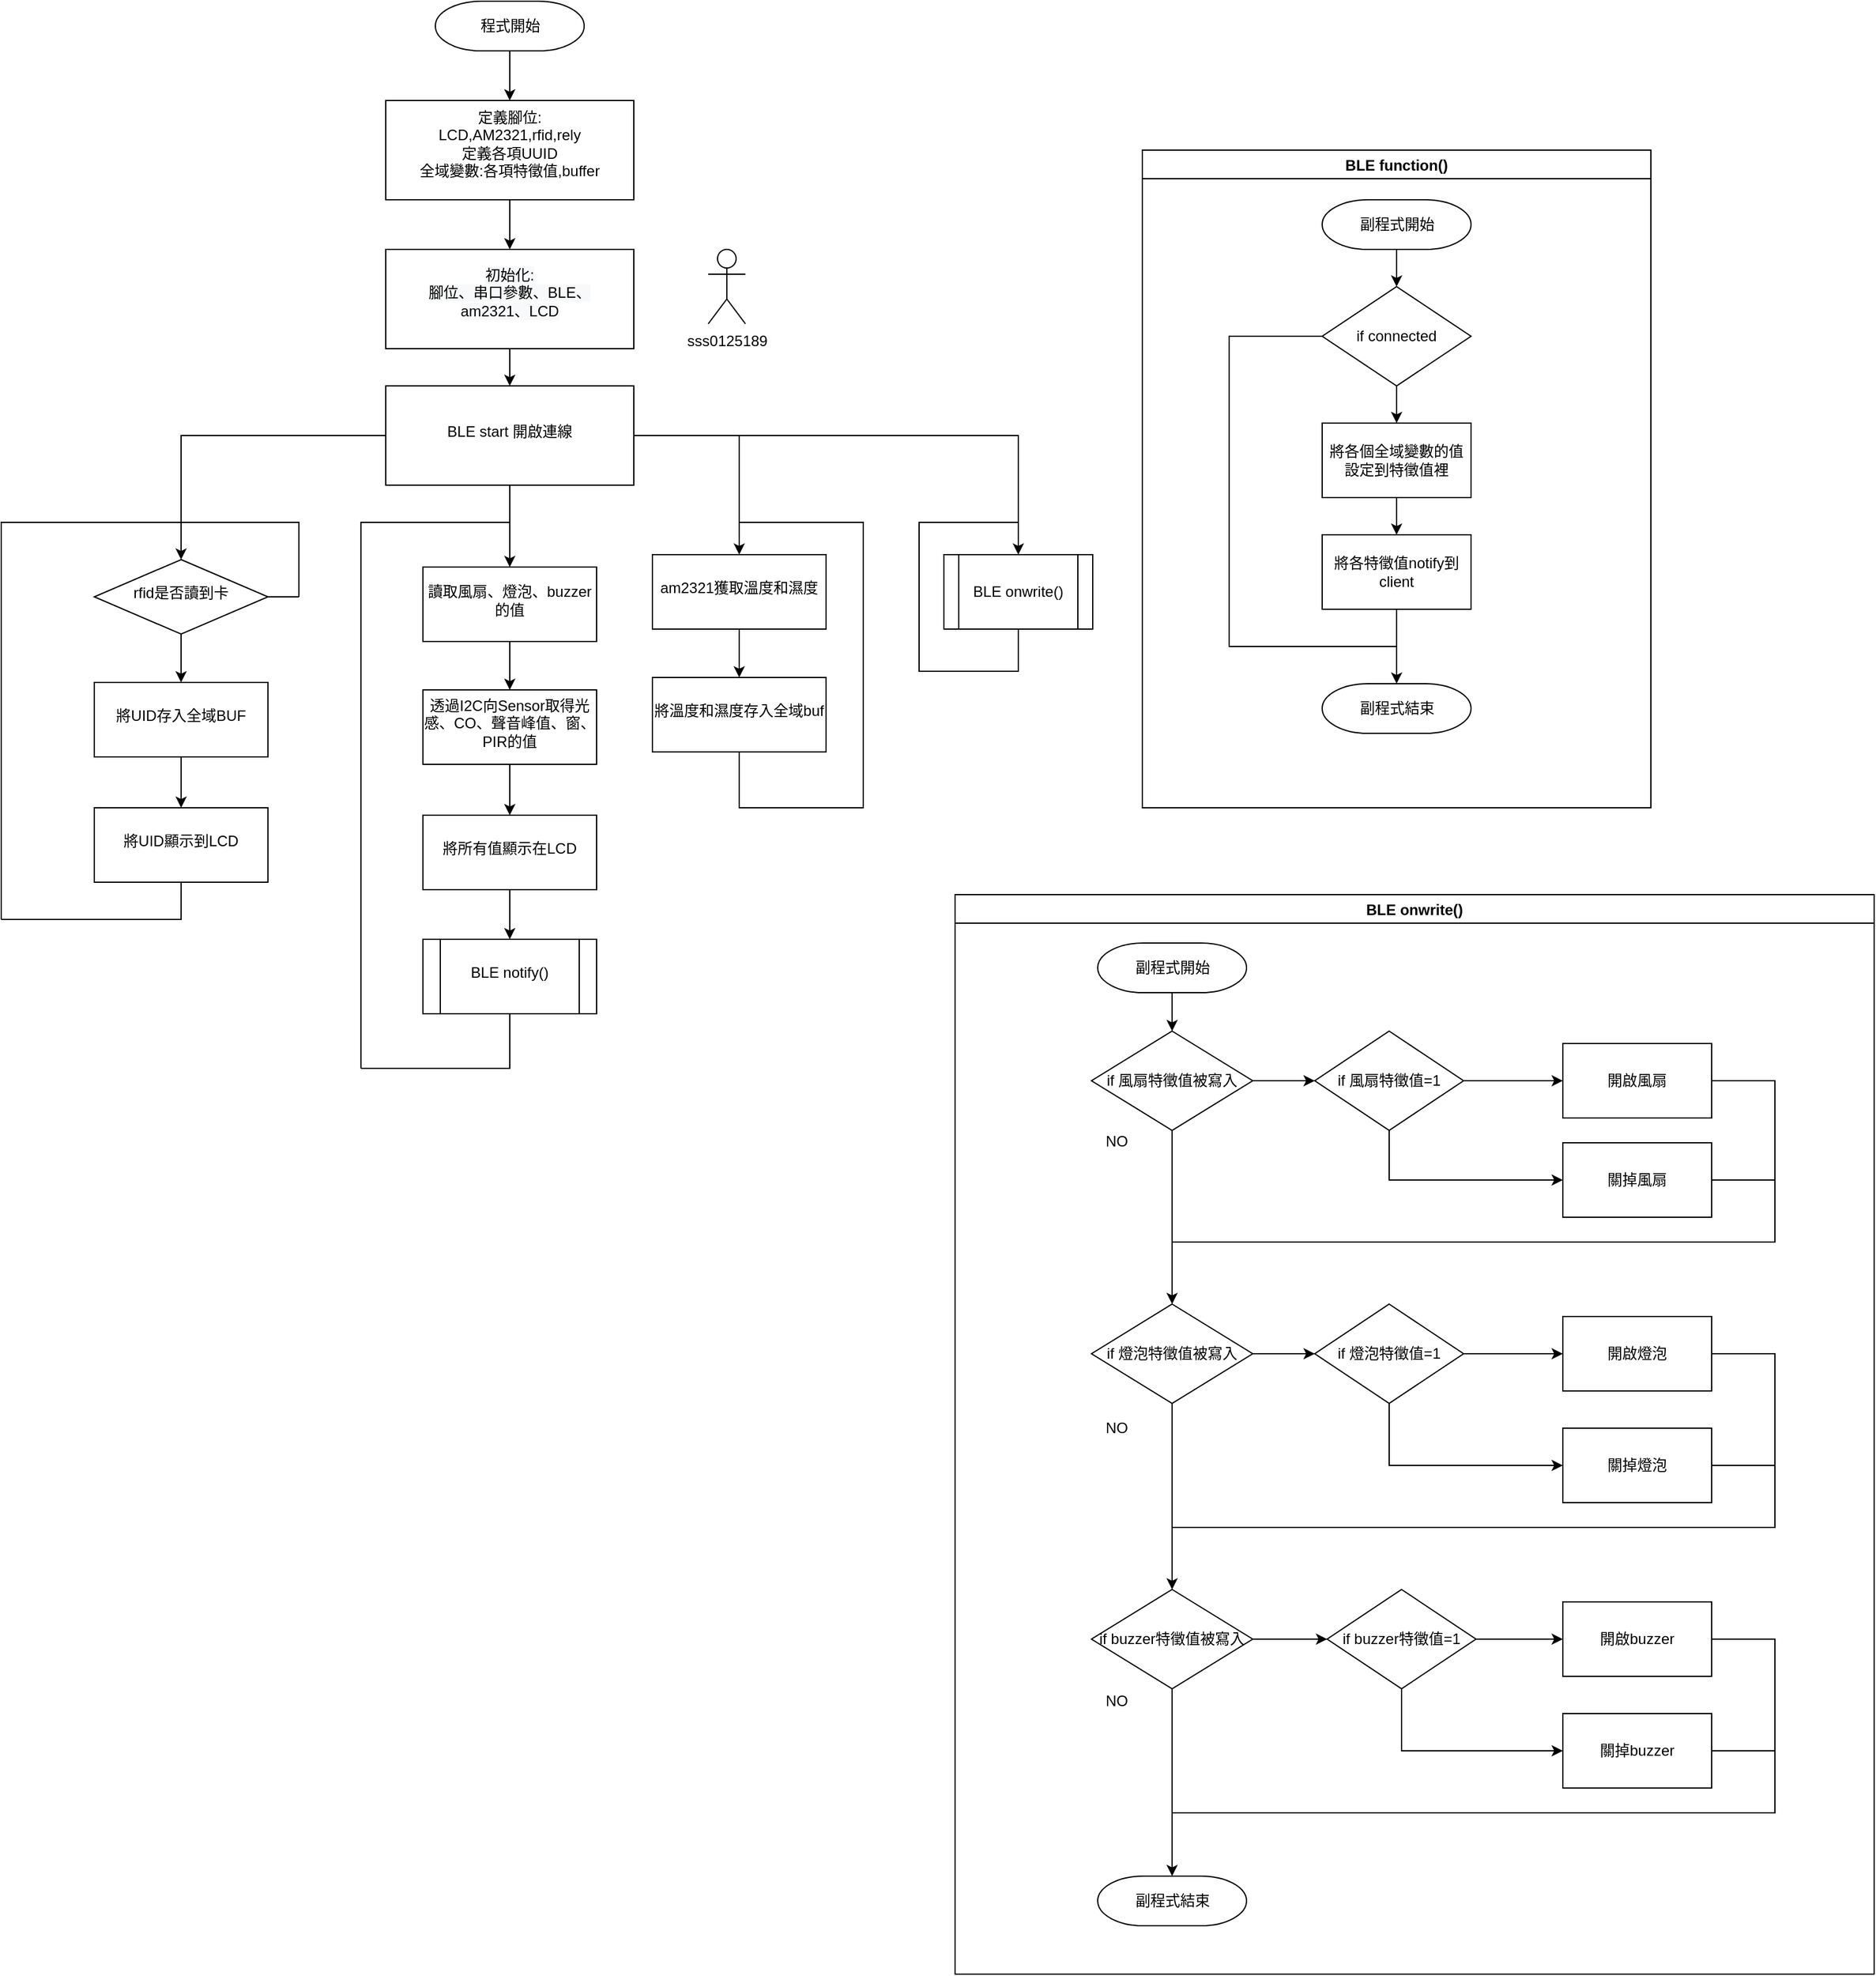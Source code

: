 <mxfile version="17.4.0" type="github">
  <diagram id="6a731a19-8d31-9384-78a2-239565b7b9f0" name="Page-1">
    <mxGraphModel dx="615" dy="277" grid="1" gridSize="10" guides="1" tooltips="1" connect="1" arrows="1" fold="1" page="1" pageScale="1" pageWidth="1169" pageHeight="827" background="none" math="0" shadow="0">
      <root>
        <mxCell id="0" />
        <mxCell id="1" parent="0" />
        <mxCell id="1aZu8xEIpY2yHkB9_vt9-59" style="edgeStyle=orthogonalEdgeStyle;rounded=0;orthogonalLoop=1;jettySize=auto;html=1;entryX=0.5;entryY=0;entryDx=0;entryDy=0;fontSize=12;" edge="1" parent="1" source="1aZu8xEIpY2yHkB9_vt9-55" target="1aZu8xEIpY2yHkB9_vt9-56">
          <mxGeometry relative="1" as="geometry" />
        </mxCell>
        <mxCell id="1aZu8xEIpY2yHkB9_vt9-55" value="程式開始" style="shape=mxgraph.flowchart.terminator;strokeWidth=1;gradientDirection=north;fontStyle=0;html=1;fillColor=default;strokeColor=default;fontSize=12;" vertex="1" parent="1">
          <mxGeometry x="410" y="40" width="120" height="40" as="geometry" />
        </mxCell>
        <mxCell id="1aZu8xEIpY2yHkB9_vt9-113" value="" style="edgeStyle=orthogonalEdgeStyle;rounded=0;orthogonalLoop=1;jettySize=auto;html=1;fontSize=12;" edge="1" parent="1" source="1aZu8xEIpY2yHkB9_vt9-56" target="1aZu8xEIpY2yHkB9_vt9-112">
          <mxGeometry relative="1" as="geometry" />
        </mxCell>
        <mxCell id="1aZu8xEIpY2yHkB9_vt9-56" value="定義腳位:&lt;br style=&quot;font-size: 12px;&quot;&gt;LCD,AM2321,rfid,rely&lt;br style=&quot;font-size: 12px;&quot;&gt;定義各項UUID&lt;br style=&quot;font-size: 12px;&quot;&gt;全域變數:各項特徵值,buffer" style="rounded=0;whiteSpace=wrap;html=1;align=center;spacingTop=-11;fontSize=12;" vertex="1" parent="1">
          <mxGeometry x="370" y="120" width="200" height="80" as="geometry" />
        </mxCell>
        <mxCell id="1aZu8xEIpY2yHkB9_vt9-68" value="" style="edgeStyle=orthogonalEdgeStyle;rounded=0;orthogonalLoop=1;jettySize=auto;html=1;fontSize=12;" edge="1" parent="1" source="1aZu8xEIpY2yHkB9_vt9-58" target="1aZu8xEIpY2yHkB9_vt9-67">
          <mxGeometry relative="1" as="geometry">
            <Array as="points">
              <mxPoint x="205" y="390" />
            </Array>
          </mxGeometry>
        </mxCell>
        <mxCell id="1aZu8xEIpY2yHkB9_vt9-74" value="" style="edgeStyle=orthogonalEdgeStyle;rounded=0;orthogonalLoop=1;jettySize=auto;html=1;entryX=0.5;entryY=0;entryDx=0;entryDy=0;fontSize=12;" edge="1" parent="1" source="1aZu8xEIpY2yHkB9_vt9-58" target="1aZu8xEIpY2yHkB9_vt9-73">
          <mxGeometry relative="1" as="geometry" />
        </mxCell>
        <mxCell id="1aZu8xEIpY2yHkB9_vt9-93" value="" style="edgeStyle=orthogonalEdgeStyle;rounded=0;orthogonalLoop=1;jettySize=auto;html=1;fontSize=12;" edge="1" parent="1" source="1aZu8xEIpY2yHkB9_vt9-58" target="1aZu8xEIpY2yHkB9_vt9-92">
          <mxGeometry relative="1" as="geometry" />
        </mxCell>
        <mxCell id="1aZu8xEIpY2yHkB9_vt9-156" style="edgeStyle=orthogonalEdgeStyle;rounded=0;orthogonalLoop=1;jettySize=auto;html=1;exitX=1;exitY=0.5;exitDx=0;exitDy=0;fontSize=12;" edge="1" parent="1" source="1aZu8xEIpY2yHkB9_vt9-58" target="1aZu8xEIpY2yHkB9_vt9-157">
          <mxGeometry relative="1" as="geometry">
            <mxPoint x="870" y="680" as="targetPoint" />
          </mxGeometry>
        </mxCell>
        <mxCell id="1aZu8xEIpY2yHkB9_vt9-58" value="BLE start 開啟連線" style="rounded=0;whiteSpace=wrap;html=1;spacingTop=-7;fontSize=12;" vertex="1" parent="1">
          <mxGeometry x="370" y="350" width="200" height="80" as="geometry" />
        </mxCell>
        <mxCell id="1aZu8xEIpY2yHkB9_vt9-71" value="" style="edgeStyle=orthogonalEdgeStyle;rounded=0;orthogonalLoop=1;jettySize=auto;html=1;fontSize=12;" edge="1" parent="1" source="1aZu8xEIpY2yHkB9_vt9-67" target="1aZu8xEIpY2yHkB9_vt9-70">
          <mxGeometry relative="1" as="geometry" />
        </mxCell>
        <mxCell id="1aZu8xEIpY2yHkB9_vt9-67" value="rfid是否讀到卡" style="rhombus;whiteSpace=wrap;html=1;rounded=0;spacingTop=-7;fontSize=12;" vertex="1" parent="1">
          <mxGeometry x="135.04" y="490" width="140" height="60" as="geometry" />
        </mxCell>
        <mxCell id="1aZu8xEIpY2yHkB9_vt9-95" value="" style="edgeStyle=orthogonalEdgeStyle;rounded=0;orthogonalLoop=1;jettySize=auto;html=1;fontSize=12;" edge="1" parent="1" source="1aZu8xEIpY2yHkB9_vt9-70" target="1aZu8xEIpY2yHkB9_vt9-94">
          <mxGeometry relative="1" as="geometry" />
        </mxCell>
        <mxCell id="1aZu8xEIpY2yHkB9_vt9-70" value="將UID存入全域BUF" style="whiteSpace=wrap;html=1;rounded=0;spacingTop=-7;fontSize=12;" vertex="1" parent="1">
          <mxGeometry x="135.04" y="589" width="140" height="60" as="geometry" />
        </mxCell>
        <mxCell id="1aZu8xEIpY2yHkB9_vt9-82" value="" style="edgeStyle=orthogonalEdgeStyle;rounded=0;orthogonalLoop=1;jettySize=auto;html=1;fontSize=12;" edge="1" parent="1" source="1aZu8xEIpY2yHkB9_vt9-73" target="1aZu8xEIpY2yHkB9_vt9-81">
          <mxGeometry relative="1" as="geometry" />
        </mxCell>
        <mxCell id="1aZu8xEIpY2yHkB9_vt9-73" value="am2321獲取溫度和濕度" style="whiteSpace=wrap;html=1;rounded=0;spacingTop=-7;fontSize=12;" vertex="1" parent="1">
          <mxGeometry x="585" y="486" width="140" height="60" as="geometry" />
        </mxCell>
        <mxCell id="1aZu8xEIpY2yHkB9_vt9-81" value="將溫度和濕度存入全域buf" style="whiteSpace=wrap;html=1;rounded=0;spacingTop=-7;fontSize=12;" vertex="1" parent="1">
          <mxGeometry x="585" y="585" width="140" height="60" as="geometry" />
        </mxCell>
        <mxCell id="1aZu8xEIpY2yHkB9_vt9-100" value="" style="edgeStyle=orthogonalEdgeStyle;rounded=0;orthogonalLoop=1;jettySize=auto;html=1;fontSize=12;" edge="1" parent="1" source="1aZu8xEIpY2yHkB9_vt9-92" target="1aZu8xEIpY2yHkB9_vt9-99">
          <mxGeometry relative="1" as="geometry" />
        </mxCell>
        <mxCell id="1aZu8xEIpY2yHkB9_vt9-92" value="讀取風扇、燈泡、buzzer的值" style="whiteSpace=wrap;html=1;rounded=0;spacingTop=-7;fontSize=12;" vertex="1" parent="1">
          <mxGeometry x="400" y="496" width="140" height="60" as="geometry" />
        </mxCell>
        <mxCell id="1aZu8xEIpY2yHkB9_vt9-94" value="將UID顯示到LCD" style="whiteSpace=wrap;html=1;rounded=0;spacingTop=-7;fontSize=12;" vertex="1" parent="1">
          <mxGeometry x="135.04" y="690" width="140" height="60" as="geometry" />
        </mxCell>
        <mxCell id="1aZu8xEIpY2yHkB9_vt9-102" value="" style="edgeStyle=orthogonalEdgeStyle;rounded=0;orthogonalLoop=1;jettySize=auto;html=1;fontSize=12;" edge="1" parent="1" source="1aZu8xEIpY2yHkB9_vt9-99" target="1aZu8xEIpY2yHkB9_vt9-101">
          <mxGeometry relative="1" as="geometry" />
        </mxCell>
        <mxCell id="1aZu8xEIpY2yHkB9_vt9-99" value="透過I2C向Sensor取得&lt;span style=&quot;font-size: 12px&quot;&gt;光感、CO、聲音峰值、窗、PIR的值&lt;/span&gt;" style="whiteSpace=wrap;html=1;rounded=0;spacingTop=-7;fontSize=12;" vertex="1" parent="1">
          <mxGeometry x="400" y="595" width="140" height="60" as="geometry" />
        </mxCell>
        <mxCell id="1aZu8xEIpY2yHkB9_vt9-104" value="" style="edgeStyle=orthogonalEdgeStyle;rounded=0;orthogonalLoop=1;jettySize=auto;html=1;fontSize=12;" edge="1" parent="1" source="1aZu8xEIpY2yHkB9_vt9-101" target="1aZu8xEIpY2yHkB9_vt9-103">
          <mxGeometry relative="1" as="geometry" />
        </mxCell>
        <mxCell id="1aZu8xEIpY2yHkB9_vt9-101" value="將所有值顯示在LCD" style="whiteSpace=wrap;html=1;rounded=0;spacingTop=-7;fontSize=12;" vertex="1" parent="1">
          <mxGeometry x="400" y="696" width="140" height="60" as="geometry" />
        </mxCell>
        <mxCell id="1aZu8xEIpY2yHkB9_vt9-103" value="BLE notify()" style="shape=process;whiteSpace=wrap;html=1;backgroundOutline=1;rounded=0;spacingTop=-7;" vertex="1" parent="1">
          <mxGeometry x="400" y="796" width="140" height="60" as="geometry" />
        </mxCell>
        <mxCell id="1aZu8xEIpY2yHkB9_vt9-110" value="BLE function()" style="swimlane;fontSize=12;strokeColor=default;strokeWidth=1;fillColor=default;" vertex="1" parent="1">
          <mxGeometry x="980" y="160" width="410" height="530" as="geometry">
            <mxRectangle x="980" y="120" width="110" height="23" as="alternateBounds" />
          </mxGeometry>
        </mxCell>
        <mxCell id="1aZu8xEIpY2yHkB9_vt9-111" value="副程式開始" style="shape=mxgraph.flowchart.terminator;strokeWidth=1;gradientDirection=north;fontStyle=0;html=1;fillColor=default;strokeColor=default;fontSize=12;" vertex="1" parent="1aZu8xEIpY2yHkB9_vt9-110">
          <mxGeometry x="145" y="40" width="120" height="40" as="geometry" />
        </mxCell>
        <mxCell id="1aZu8xEIpY2yHkB9_vt9-192" value="將各個全域變數的值設定到特徵值裡" style="whiteSpace=wrap;html=1;strokeWidth=1;gradientDirection=north;fontStyle=0;" vertex="1" parent="1aZu8xEIpY2yHkB9_vt9-110">
          <mxGeometry x="145" y="220" width="120" height="60" as="geometry" />
        </mxCell>
        <mxCell id="1aZu8xEIpY2yHkB9_vt9-197" value="" style="edgeStyle=none;rounded=0;orthogonalLoop=1;jettySize=auto;html=1;fontSize=12;" edge="1" parent="1aZu8xEIpY2yHkB9_vt9-110" source="1aZu8xEIpY2yHkB9_vt9-193" target="1aZu8xEIpY2yHkB9_vt9-196">
          <mxGeometry relative="1" as="geometry" />
        </mxCell>
        <mxCell id="1aZu8xEIpY2yHkB9_vt9-193" value="將各特徵值notify到client" style="whiteSpace=wrap;html=1;strokeWidth=1;gradientDirection=north;fontStyle=0;" vertex="1" parent="1aZu8xEIpY2yHkB9_vt9-110">
          <mxGeometry x="145" y="310" width="120" height="60" as="geometry" />
        </mxCell>
        <mxCell id="1aZu8xEIpY2yHkB9_vt9-194" value="" style="edgeStyle=none;rounded=0;orthogonalLoop=1;jettySize=auto;html=1;fontSize=12;" edge="1" parent="1aZu8xEIpY2yHkB9_vt9-110" source="1aZu8xEIpY2yHkB9_vt9-192" target="1aZu8xEIpY2yHkB9_vt9-193">
          <mxGeometry relative="1" as="geometry" />
        </mxCell>
        <mxCell id="1aZu8xEIpY2yHkB9_vt9-190" value="if connected" style="rhombus;whiteSpace=wrap;html=1;strokeWidth=1;gradientDirection=north;fontStyle=0;" vertex="1" parent="1aZu8xEIpY2yHkB9_vt9-110">
          <mxGeometry x="145" y="110" width="120" height="80" as="geometry" />
        </mxCell>
        <mxCell id="1aZu8xEIpY2yHkB9_vt9-191" value="" style="edgeStyle=none;rounded=0;orthogonalLoop=1;jettySize=auto;html=1;fontSize=12;" edge="1" parent="1aZu8xEIpY2yHkB9_vt9-110" source="1aZu8xEIpY2yHkB9_vt9-111" target="1aZu8xEIpY2yHkB9_vt9-190">
          <mxGeometry relative="1" as="geometry" />
        </mxCell>
        <mxCell id="1aZu8xEIpY2yHkB9_vt9-195" value="" style="edgeStyle=none;rounded=0;orthogonalLoop=1;jettySize=auto;html=1;fontSize=12;entryX=0.5;entryY=0;entryDx=0;entryDy=0;" edge="1" parent="1aZu8xEIpY2yHkB9_vt9-110" source="1aZu8xEIpY2yHkB9_vt9-190" target="1aZu8xEIpY2yHkB9_vt9-192">
          <mxGeometry relative="1" as="geometry" />
        </mxCell>
        <mxCell id="1aZu8xEIpY2yHkB9_vt9-196" value="副程式結束" style="shape=mxgraph.flowchart.terminator;strokeWidth=1;gradientDirection=north;fontStyle=0;html=1;fillColor=default;strokeColor=default;fontSize=12;" vertex="1" parent="1aZu8xEIpY2yHkB9_vt9-110">
          <mxGeometry x="145" y="430" width="120" height="40" as="geometry" />
        </mxCell>
        <mxCell id="1aZu8xEIpY2yHkB9_vt9-199" value="" style="endArrow=none;html=1;rounded=0;fontSize=12;" edge="1" parent="1aZu8xEIpY2yHkB9_vt9-110">
          <mxGeometry width="50" height="50" relative="1" as="geometry">
            <mxPoint x="205" y="400" as="sourcePoint" />
            <mxPoint x="145" y="150" as="targetPoint" />
            <Array as="points">
              <mxPoint x="70" y="400" />
              <mxPoint x="70" y="150" />
            </Array>
          </mxGeometry>
        </mxCell>
        <mxCell id="1aZu8xEIpY2yHkB9_vt9-114" value="" style="edgeStyle=orthogonalEdgeStyle;rounded=0;orthogonalLoop=1;jettySize=auto;html=1;fontSize=12;" edge="1" parent="1" source="1aZu8xEIpY2yHkB9_vt9-112" target="1aZu8xEIpY2yHkB9_vt9-58">
          <mxGeometry relative="1" as="geometry" />
        </mxCell>
        <mxCell id="1aZu8xEIpY2yHkB9_vt9-112" value="&#xa;&#xa;&lt;span style=&quot;color: rgb(0, 0, 0); font-family: helvetica; font-size: 12px; font-style: normal; font-weight: 400; letter-spacing: normal; text-align: center; text-indent: 0px; text-transform: none; word-spacing: 0px; background-color: rgb(248, 249, 250); display: inline; float: none;&quot;&gt;初始化:&lt;/span&gt;&lt;br style=&quot;color: rgb(0, 0, 0); font-family: helvetica; font-size: 12px; font-style: normal; font-weight: 400; letter-spacing: normal; text-align: center; text-indent: 0px; text-transform: none; word-spacing: 0px; background-color: rgb(248, 249, 250);&quot;&gt;&lt;span style=&quot;color: rgb(0, 0, 0); font-family: helvetica; font-size: 12px; font-style: normal; font-weight: 400; letter-spacing: normal; text-align: center; text-indent: 0px; text-transform: none; word-spacing: 0px; background-color: rgb(248, 249, 250); display: inline; float: none;&quot;&gt;腳位、串口參數、BLE、&lt;/span&gt;&lt;br style=&quot;color: rgb(0, 0, 0); font-family: helvetica; font-size: 12px; font-style: normal; font-weight: 400; letter-spacing: normal; text-align: center; text-indent: 0px; text-transform: none; word-spacing: 0px; background-color: rgb(248, 249, 250);&quot;&gt;&lt;span style=&quot;color: rgb(0, 0, 0); font-family: helvetica; font-size: 12px; font-style: normal; font-weight: 400; letter-spacing: normal; text-align: center; text-indent: 0px; text-transform: none; word-spacing: 0px; background-color: rgb(248, 249, 250); display: inline; float: none;&quot;&gt;am2321、LCD&lt;/span&gt;&#xa;&#xa;" style="rounded=0;whiteSpace=wrap;html=1;align=center;spacingTop=-11;fontSize=12;" vertex="1" parent="1">
          <mxGeometry x="370" y="240" width="200" height="80" as="geometry" />
        </mxCell>
        <mxCell id="1aZu8xEIpY2yHkB9_vt9-157" value="BLE onwrite()" style="shape=process;whiteSpace=wrap;html=1;backgroundOutline=1;fontSize=12;" vertex="1" parent="1">
          <mxGeometry x="820" y="486" width="120" height="60" as="geometry" />
        </mxCell>
        <mxCell id="1aZu8xEIpY2yHkB9_vt9-159" value="" style="endArrow=none;html=1;rounded=0;fontSize=12;entryX=0.5;entryY=1;entryDx=0;entryDy=0;" edge="1" parent="1" target="1aZu8xEIpY2yHkB9_vt9-94">
          <mxGeometry width="50" height="50" relative="1" as="geometry">
            <mxPoint x="60" y="780" as="sourcePoint" />
            <mxPoint x="200" y="770" as="targetPoint" />
            <Array as="points">
              <mxPoint x="205" y="780" />
            </Array>
          </mxGeometry>
        </mxCell>
        <mxCell id="1aZu8xEIpY2yHkB9_vt9-160" value="" style="endArrow=none;html=1;rounded=0;fontSize=12;" edge="1" parent="1">
          <mxGeometry width="50" height="50" relative="1" as="geometry">
            <mxPoint x="60" y="780" as="sourcePoint" />
            <mxPoint x="205" y="460" as="targetPoint" />
            <Array as="points">
              <mxPoint x="60" y="460" />
            </Array>
          </mxGeometry>
        </mxCell>
        <mxCell id="1aZu8xEIpY2yHkB9_vt9-165" value="" style="endArrow=none;html=1;rounded=0;fontSize=12;" edge="1" parent="1">
          <mxGeometry width="50" height="50" relative="1" as="geometry">
            <mxPoint x="205" y="460" as="sourcePoint" />
            <mxPoint x="300" y="520" as="targetPoint" />
            <Array as="points">
              <mxPoint x="300" y="460" />
            </Array>
          </mxGeometry>
        </mxCell>
        <mxCell id="1aZu8xEIpY2yHkB9_vt9-166" value="" style="endArrow=none;html=1;rounded=0;fontSize=12;exitX=1;exitY=0.5;exitDx=0;exitDy=0;" edge="1" parent="1" source="1aZu8xEIpY2yHkB9_vt9-67">
          <mxGeometry width="50" height="50" relative="1" as="geometry">
            <mxPoint x="150" y="510" as="sourcePoint" />
            <mxPoint x="300" y="520" as="targetPoint" />
          </mxGeometry>
        </mxCell>
        <mxCell id="1aZu8xEIpY2yHkB9_vt9-171" value="sss0125189" style="shape=umlActor;verticalLabelPosition=bottom;verticalAlign=top;html=1;outlineConnect=0;fontSize=12;" vertex="1" parent="1">
          <mxGeometry x="630" y="240" width="30" height="60" as="geometry" />
        </mxCell>
        <mxCell id="1aZu8xEIpY2yHkB9_vt9-174" value="" style="endArrow=none;html=1;rounded=0;fontSize=12;entryX=0.5;entryY=1;entryDx=0;entryDy=0;" edge="1" parent="1" target="1aZu8xEIpY2yHkB9_vt9-103">
          <mxGeometry width="50" height="50" relative="1" as="geometry">
            <mxPoint x="350" y="900" as="sourcePoint" />
            <mxPoint x="480" y="856" as="targetPoint" />
            <Array as="points">
              <mxPoint x="470" y="900" />
            </Array>
          </mxGeometry>
        </mxCell>
        <mxCell id="1aZu8xEIpY2yHkB9_vt9-175" value="" style="endArrow=none;html=1;rounded=0;fontSize=12;" edge="1" parent="1">
          <mxGeometry width="50" height="50" relative="1" as="geometry">
            <mxPoint x="350" y="900" as="sourcePoint" />
            <mxPoint x="470" y="460" as="targetPoint" />
            <Array as="points">
              <mxPoint x="350" y="460" />
            </Array>
          </mxGeometry>
        </mxCell>
        <mxCell id="1aZu8xEIpY2yHkB9_vt9-176" value="" style="endArrow=none;html=1;rounded=0;fontSize=12;entryX=0.5;entryY=1;entryDx=0;entryDy=0;" edge="1" parent="1" target="1aZu8xEIpY2yHkB9_vt9-81">
          <mxGeometry width="50" height="50" relative="1" as="geometry">
            <mxPoint x="655" y="460" as="sourcePoint" />
            <mxPoint x="755" y="690" as="targetPoint" />
            <Array as="points">
              <mxPoint x="705" y="460" />
              <mxPoint x="755" y="460" />
              <mxPoint x="755" y="690" />
              <mxPoint x="655" y="690" />
            </Array>
          </mxGeometry>
        </mxCell>
        <mxCell id="1aZu8xEIpY2yHkB9_vt9-178" value="" style="endArrow=none;html=1;rounded=0;fontSize=12;exitX=0.5;exitY=1;exitDx=0;exitDy=0;" edge="1" parent="1" source="1aZu8xEIpY2yHkB9_vt9-157">
          <mxGeometry width="50" height="50" relative="1" as="geometry">
            <mxPoint x="800" y="560" as="sourcePoint" />
            <mxPoint x="880" y="460" as="targetPoint" />
            <Array as="points">
              <mxPoint x="880" y="580" />
              <mxPoint x="800" y="580" />
              <mxPoint x="800" y="460" />
            </Array>
          </mxGeometry>
        </mxCell>
        <mxCell id="1aZu8xEIpY2yHkB9_vt9-187" value="BLE onwrite()" style="swimlane;fontSize=12;" vertex="1" parent="1">
          <mxGeometry x="829" y="760" width="741" height="870" as="geometry" />
        </mxCell>
        <mxCell id="1aZu8xEIpY2yHkB9_vt9-201" value="副程式開始" style="shape=mxgraph.flowchart.terminator;strokeWidth=1;gradientDirection=north;fontStyle=0;html=1;fillColor=default;strokeColor=default;fontSize=12;" vertex="1" parent="1aZu8xEIpY2yHkB9_vt9-187">
          <mxGeometry x="115" y="39" width="120" height="40" as="geometry" />
        </mxCell>
        <mxCell id="1aZu8xEIpY2yHkB9_vt9-227" value="" style="edgeStyle=none;rounded=0;orthogonalLoop=1;jettySize=auto;html=1;fontSize=12;" edge="1" parent="1aZu8xEIpY2yHkB9_vt9-187" source="1aZu8xEIpY2yHkB9_vt9-206" target="1aZu8xEIpY2yHkB9_vt9-226">
          <mxGeometry relative="1" as="geometry" />
        </mxCell>
        <mxCell id="1aZu8xEIpY2yHkB9_vt9-229" value="" style="edgeStyle=none;rounded=0;orthogonalLoop=1;jettySize=auto;html=1;fontSize=12;exitX=0.5;exitY=1;exitDx=0;exitDy=0;entryX=0;entryY=0.5;entryDx=0;entryDy=0;" edge="1" parent="1aZu8xEIpY2yHkB9_vt9-187" source="1aZu8xEIpY2yHkB9_vt9-206" target="1aZu8xEIpY2yHkB9_vt9-228">
          <mxGeometry relative="1" as="geometry">
            <Array as="points">
              <mxPoint x="350" y="230" />
            </Array>
          </mxGeometry>
        </mxCell>
        <mxCell id="1aZu8xEIpY2yHkB9_vt9-206" value="if 風扇特徵值=1" style="rhombus;whiteSpace=wrap;html=1;strokeWidth=1;gradientDirection=north;fontStyle=0;" vertex="1" parent="1aZu8xEIpY2yHkB9_vt9-187">
          <mxGeometry x="290" y="110" width="120" height="80" as="geometry" />
        </mxCell>
        <mxCell id="1aZu8xEIpY2yHkB9_vt9-216" value="" style="edgeStyle=none;rounded=0;orthogonalLoop=1;jettySize=auto;html=1;fontSize=12;" edge="1" parent="1aZu8xEIpY2yHkB9_vt9-187" source="1aZu8xEIpY2yHkB9_vt9-213" target="1aZu8xEIpY2yHkB9_vt9-215">
          <mxGeometry relative="1" as="geometry" />
        </mxCell>
        <mxCell id="1aZu8xEIpY2yHkB9_vt9-259" value="" style="edgeStyle=none;rounded=0;orthogonalLoop=1;jettySize=auto;html=1;fontSize=12;" edge="1" parent="1aZu8xEIpY2yHkB9_vt9-187" source="1aZu8xEIpY2yHkB9_vt9-213" target="1aZu8xEIpY2yHkB9_vt9-206">
          <mxGeometry relative="1" as="geometry" />
        </mxCell>
        <mxCell id="1aZu8xEIpY2yHkB9_vt9-213" value="&lt;span&gt;if 風扇特徵值被寫入&lt;/span&gt;" style="rhombus;whiteSpace=wrap;html=1;strokeWidth=1;gradientDirection=north;fontStyle=0;" vertex="1" parent="1aZu8xEIpY2yHkB9_vt9-187">
          <mxGeometry x="110" y="110" width="130" height="80" as="geometry" />
        </mxCell>
        <mxCell id="1aZu8xEIpY2yHkB9_vt9-214" value="" style="edgeStyle=none;rounded=0;orthogonalLoop=1;jettySize=auto;html=1;fontSize=12;" edge="1" parent="1aZu8xEIpY2yHkB9_vt9-187" source="1aZu8xEIpY2yHkB9_vt9-201" target="1aZu8xEIpY2yHkB9_vt9-213">
          <mxGeometry relative="1" as="geometry" />
        </mxCell>
        <mxCell id="1aZu8xEIpY2yHkB9_vt9-239" style="edgeStyle=none;rounded=0;orthogonalLoop=1;jettySize=auto;html=1;entryX=0;entryY=0.5;entryDx=0;entryDy=0;fontSize=12;" edge="1" parent="1aZu8xEIpY2yHkB9_vt9-187" source="1aZu8xEIpY2yHkB9_vt9-215" target="1aZu8xEIpY2yHkB9_vt9-235">
          <mxGeometry relative="1" as="geometry" />
        </mxCell>
        <mxCell id="1aZu8xEIpY2yHkB9_vt9-215" value="&lt;span&gt;if 燈泡特徵值被寫入&lt;/span&gt;" style="rhombus;whiteSpace=wrap;html=1;strokeWidth=1;gradientDirection=north;fontStyle=0;" vertex="1" parent="1aZu8xEIpY2yHkB9_vt9-187">
          <mxGeometry x="110" y="330" width="130" height="80" as="geometry" />
        </mxCell>
        <mxCell id="1aZu8xEIpY2yHkB9_vt9-224" value="" style="edgeStyle=none;rounded=0;orthogonalLoop=1;jettySize=auto;html=1;fontSize=12;" edge="1" parent="1aZu8xEIpY2yHkB9_vt9-187" source="1aZu8xEIpY2yHkB9_vt9-217" target="1aZu8xEIpY2yHkB9_vt9-223">
          <mxGeometry relative="1" as="geometry" />
        </mxCell>
        <mxCell id="1aZu8xEIpY2yHkB9_vt9-251" style="edgeStyle=none;rounded=0;orthogonalLoop=1;jettySize=auto;html=1;entryX=0;entryY=0.5;entryDx=0;entryDy=0;fontSize=12;" edge="1" parent="1aZu8xEIpY2yHkB9_vt9-187" source="1aZu8xEIpY2yHkB9_vt9-217" target="1aZu8xEIpY2yHkB9_vt9-246">
          <mxGeometry relative="1" as="geometry" />
        </mxCell>
        <mxCell id="1aZu8xEIpY2yHkB9_vt9-217" value="&lt;span&gt;if buzzer特徵值被寫入&lt;/span&gt;" style="rhombus;whiteSpace=wrap;html=1;strokeWidth=1;gradientDirection=north;fontStyle=0;" vertex="1" parent="1aZu8xEIpY2yHkB9_vt9-187">
          <mxGeometry x="110" y="560" width="130" height="80" as="geometry" />
        </mxCell>
        <mxCell id="1aZu8xEIpY2yHkB9_vt9-218" value="" style="edgeStyle=none;rounded=0;orthogonalLoop=1;jettySize=auto;html=1;fontSize=12;" edge="1" parent="1aZu8xEIpY2yHkB9_vt9-187" source="1aZu8xEIpY2yHkB9_vt9-215" target="1aZu8xEIpY2yHkB9_vt9-217">
          <mxGeometry relative="1" as="geometry" />
        </mxCell>
        <mxCell id="1aZu8xEIpY2yHkB9_vt9-219" value="NO" style="text;html=1;align=center;verticalAlign=middle;resizable=0;points=[];autosize=1;strokeColor=none;fillColor=none;fontSize=12;" vertex="1" parent="1aZu8xEIpY2yHkB9_vt9-187">
          <mxGeometry x="115" y="189" width="30" height="20" as="geometry" />
        </mxCell>
        <mxCell id="1aZu8xEIpY2yHkB9_vt9-222" value="NO" style="text;html=1;align=center;verticalAlign=middle;resizable=0;points=[];autosize=1;strokeColor=none;fillColor=none;fontSize=12;" vertex="1" parent="1aZu8xEIpY2yHkB9_vt9-187">
          <mxGeometry x="115" y="420" width="30" height="20" as="geometry" />
        </mxCell>
        <mxCell id="1aZu8xEIpY2yHkB9_vt9-221" value="NO" style="text;html=1;align=center;verticalAlign=middle;resizable=0;points=[];autosize=1;strokeColor=none;fillColor=none;fontSize=12;" vertex="1" parent="1aZu8xEIpY2yHkB9_vt9-187">
          <mxGeometry x="115" y="640" width="30" height="20" as="geometry" />
        </mxCell>
        <mxCell id="1aZu8xEIpY2yHkB9_vt9-223" value="副程式結束" style="shape=mxgraph.flowchart.terminator;strokeWidth=1;gradientDirection=north;fontStyle=0;html=1;fillColor=default;strokeColor=default;fontSize=12;" vertex="1" parent="1aZu8xEIpY2yHkB9_vt9-187">
          <mxGeometry x="115" y="791" width="120" height="40" as="geometry" />
        </mxCell>
        <mxCell id="1aZu8xEIpY2yHkB9_vt9-226" value="開啟風扇" style="whiteSpace=wrap;html=1;strokeWidth=1;gradientDirection=north;fontStyle=0;" vertex="1" parent="1aZu8xEIpY2yHkB9_vt9-187">
          <mxGeometry x="490" y="120" width="120" height="60" as="geometry" />
        </mxCell>
        <mxCell id="1aZu8xEIpY2yHkB9_vt9-228" value="關掉風扇" style="whiteSpace=wrap;html=1;strokeWidth=1;gradientDirection=north;fontStyle=0;" vertex="1" parent="1aZu8xEIpY2yHkB9_vt9-187">
          <mxGeometry x="490" y="200" width="120" height="60" as="geometry" />
        </mxCell>
        <mxCell id="1aZu8xEIpY2yHkB9_vt9-231" value="" style="endArrow=none;html=1;rounded=0;fontSize=12;entryX=1;entryY=0.5;entryDx=0;entryDy=0;" edge="1" parent="1aZu8xEIpY2yHkB9_vt9-187" target="1aZu8xEIpY2yHkB9_vt9-226">
          <mxGeometry width="50" height="50" relative="1" as="geometry">
            <mxPoint x="175" y="280" as="sourcePoint" />
            <mxPoint x="610" y="121" as="targetPoint" />
            <Array as="points">
              <mxPoint x="661" y="280" />
              <mxPoint x="661" y="150" />
            </Array>
          </mxGeometry>
        </mxCell>
        <mxCell id="1aZu8xEIpY2yHkB9_vt9-232" value="" style="endArrow=none;html=1;rounded=0;fontSize=12;exitX=1;exitY=0.5;exitDx=0;exitDy=0;" edge="1" parent="1aZu8xEIpY2yHkB9_vt9-187" source="1aZu8xEIpY2yHkB9_vt9-228">
          <mxGeometry width="50" height="50" relative="1" as="geometry">
            <mxPoint x="611" y="230" as="sourcePoint" />
            <mxPoint x="661" y="230" as="targetPoint" />
            <Array as="points">
              <mxPoint x="652" y="230" />
            </Array>
          </mxGeometry>
        </mxCell>
        <mxCell id="1aZu8xEIpY2yHkB9_vt9-235" value="if 燈泡特徵值=1" style="rhombus;whiteSpace=wrap;html=1;strokeWidth=1;gradientDirection=north;fontStyle=0;" vertex="1" parent="1aZu8xEIpY2yHkB9_vt9-187">
          <mxGeometry x="290" y="330" width="120" height="80" as="geometry" />
        </mxCell>
        <mxCell id="1aZu8xEIpY2yHkB9_vt9-236" value="開啟燈泡" style="whiteSpace=wrap;html=1;strokeWidth=1;gradientDirection=north;fontStyle=0;" vertex="1" parent="1aZu8xEIpY2yHkB9_vt9-187">
          <mxGeometry x="490" y="340" width="120" height="60" as="geometry" />
        </mxCell>
        <mxCell id="1aZu8xEIpY2yHkB9_vt9-233" value="" style="edgeStyle=none;rounded=0;orthogonalLoop=1;jettySize=auto;html=1;fontSize=12;" edge="1" parent="1aZu8xEIpY2yHkB9_vt9-187" source="1aZu8xEIpY2yHkB9_vt9-235" target="1aZu8xEIpY2yHkB9_vt9-236">
          <mxGeometry relative="1" as="geometry" />
        </mxCell>
        <mxCell id="1aZu8xEIpY2yHkB9_vt9-237" value="關掉燈泡" style="whiteSpace=wrap;html=1;strokeWidth=1;gradientDirection=north;fontStyle=0;" vertex="1" parent="1aZu8xEIpY2yHkB9_vt9-187">
          <mxGeometry x="490" y="430" width="120" height="60" as="geometry" />
        </mxCell>
        <mxCell id="1aZu8xEIpY2yHkB9_vt9-234" value="" style="edgeStyle=none;rounded=0;orthogonalLoop=1;jettySize=auto;html=1;fontSize=12;exitX=0.5;exitY=1;exitDx=0;exitDy=0;entryX=0;entryY=0.5;entryDx=0;entryDy=0;" edge="1" parent="1aZu8xEIpY2yHkB9_vt9-187" source="1aZu8xEIpY2yHkB9_vt9-235" target="1aZu8xEIpY2yHkB9_vt9-237">
          <mxGeometry relative="1" as="geometry">
            <Array as="points">
              <mxPoint x="350" y="460" />
            </Array>
          </mxGeometry>
        </mxCell>
        <mxCell id="1aZu8xEIpY2yHkB9_vt9-238" value="" style="endArrow=none;html=1;rounded=0;fontSize=12;exitX=1;exitY=0.5;exitDx=0;exitDy=0;" edge="1" parent="1aZu8xEIpY2yHkB9_vt9-187" source="1aZu8xEIpY2yHkB9_vt9-237">
          <mxGeometry width="50" height="50" relative="1" as="geometry">
            <mxPoint x="611" y="460" as="sourcePoint" />
            <mxPoint x="661" y="460" as="targetPoint" />
            <Array as="points">
              <mxPoint x="642" y="460" />
            </Array>
          </mxGeometry>
        </mxCell>
        <mxCell id="1aZu8xEIpY2yHkB9_vt9-246" value="if buzzer特徵值=1" style="rhombus;whiteSpace=wrap;html=1;strokeWidth=1;gradientDirection=north;fontStyle=0;" vertex="1" parent="1aZu8xEIpY2yHkB9_vt9-187">
          <mxGeometry x="300" y="560" width="120" height="80" as="geometry" />
        </mxCell>
        <mxCell id="1aZu8xEIpY2yHkB9_vt9-247" value="開啟buzzer" style="whiteSpace=wrap;html=1;strokeWidth=1;gradientDirection=north;fontStyle=0;" vertex="1" parent="1aZu8xEIpY2yHkB9_vt9-187">
          <mxGeometry x="490" y="570" width="120" height="60" as="geometry" />
        </mxCell>
        <mxCell id="1aZu8xEIpY2yHkB9_vt9-248" value="" style="edgeStyle=none;rounded=0;orthogonalLoop=1;jettySize=auto;html=1;fontSize=12;" edge="1" parent="1aZu8xEIpY2yHkB9_vt9-187" source="1aZu8xEIpY2yHkB9_vt9-246" target="1aZu8xEIpY2yHkB9_vt9-247">
          <mxGeometry relative="1" as="geometry" />
        </mxCell>
        <mxCell id="1aZu8xEIpY2yHkB9_vt9-249" value="關掉buzzer" style="whiteSpace=wrap;html=1;strokeWidth=1;gradientDirection=north;fontStyle=0;" vertex="1" parent="1aZu8xEIpY2yHkB9_vt9-187">
          <mxGeometry x="490" y="660" width="120" height="60" as="geometry" />
        </mxCell>
        <mxCell id="1aZu8xEIpY2yHkB9_vt9-250" value="" style="edgeStyle=none;rounded=0;orthogonalLoop=1;jettySize=auto;html=1;fontSize=12;exitX=0.5;exitY=1;exitDx=0;exitDy=0;entryX=0;entryY=0.5;entryDx=0;entryDy=0;" edge="1" parent="1aZu8xEIpY2yHkB9_vt9-187" source="1aZu8xEIpY2yHkB9_vt9-246" target="1aZu8xEIpY2yHkB9_vt9-249">
          <mxGeometry relative="1" as="geometry">
            <Array as="points">
              <mxPoint x="360" y="690" />
            </Array>
          </mxGeometry>
        </mxCell>
        <mxCell id="1aZu8xEIpY2yHkB9_vt9-260" value="" style="endArrow=none;html=1;rounded=0;fontSize=12;exitX=1;exitY=0.5;exitDx=0;exitDy=0;" edge="1" parent="1aZu8xEIpY2yHkB9_vt9-187">
          <mxGeometry width="50" height="50" relative="1" as="geometry">
            <mxPoint x="610" y="690" as="sourcePoint" />
            <mxPoint x="661" y="690" as="targetPoint" />
            <Array as="points">
              <mxPoint x="642" y="690" />
            </Array>
          </mxGeometry>
        </mxCell>
        <mxCell id="1aZu8xEIpY2yHkB9_vt9-261" value="" style="endArrow=none;html=1;rounded=0;fontSize=12;exitX=1;exitY=0.5;exitDx=0;exitDy=0;" edge="1" parent="1aZu8xEIpY2yHkB9_vt9-187">
          <mxGeometry width="50" height="50" relative="1" as="geometry">
            <mxPoint x="610" y="600" as="sourcePoint" />
            <mxPoint x="175" y="740" as="targetPoint" />
            <Array as="points">
              <mxPoint x="661" y="600" />
              <mxPoint x="661" y="650" />
              <mxPoint x="661" y="700" />
              <mxPoint x="661" y="740" />
            </Array>
          </mxGeometry>
        </mxCell>
        <mxCell id="1aZu8xEIpY2yHkB9_vt9-241" value="" style="endArrow=none;html=1;rounded=0;fontSize=12;exitX=1;exitY=0.5;exitDx=0;exitDy=0;" edge="1" parent="1" source="1aZu8xEIpY2yHkB9_vt9-236">
          <mxGeometry width="50" height="50" relative="1" as="geometry">
            <mxPoint x="1440" y="1130" as="sourcePoint" />
            <mxPoint x="1004" y="1270" as="targetPoint" />
            <Array as="points">
              <mxPoint x="1490" y="1130" />
              <mxPoint x="1490" y="1180" />
              <mxPoint x="1490" y="1230" />
              <mxPoint x="1490" y="1270" />
            </Array>
          </mxGeometry>
        </mxCell>
        <mxCell id="1aZu8xEIpY2yHkB9_vt9-245" value="" style="endArrow=none;html=1;rounded=0;fontSize=12;" edge="1" parent="1">
          <mxGeometry width="50" height="50" relative="1" as="geometry">
            <mxPoint x="1010" y="1270" as="sourcePoint" />
            <mxPoint x="1010" y="1270" as="targetPoint" />
            <Array as="points">
              <mxPoint x="1010" y="1270" />
            </Array>
          </mxGeometry>
        </mxCell>
      </root>
    </mxGraphModel>
  </diagram>
</mxfile>
